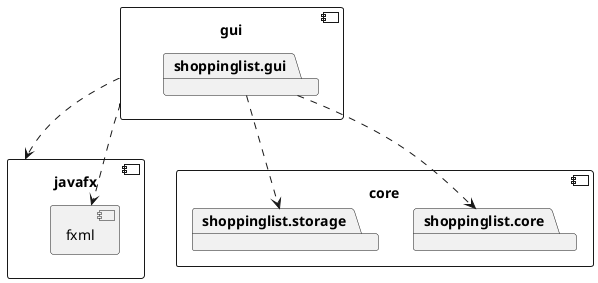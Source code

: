 @startuml

component core {
	package shoppinglist.core
	package shoppinglist.storage
}

component gui {
	package shoppinglist.gui
}

component javafx {
	component fxml {
	}
}

shoppinglist.gui ..> shoppinglist.core
shoppinglist.gui ..> shoppinglist.storage
gui ..> javafx
gui ..> fxml

@enduml
